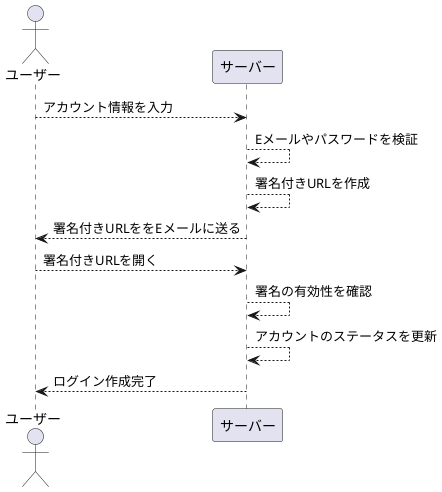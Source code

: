 @startuml signed_url

actor ユーザー as u
participant サーバー as s

u -->s: アカウント情報を入力
s -->s: Eメールやパスワードを検証
s -->s: 署名付きURLを作成
s -->u: 署名付きURLををEメールに送る
u -->s: 署名付きURLを開く
s -->s: 署名の有効性を確認
s -->s: アカウントのステータスを更新
s -->u: ログイン作成完了

@enduml